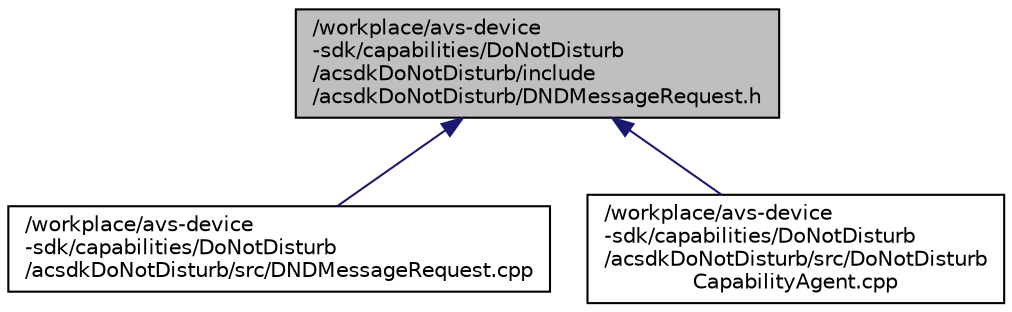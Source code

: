 digraph "/workplace/avs-device-sdk/capabilities/DoNotDisturb/acsdkDoNotDisturb/include/acsdkDoNotDisturb/DNDMessageRequest.h"
{
 // LATEX_PDF_SIZE
  edge [fontname="Helvetica",fontsize="10",labelfontname="Helvetica",labelfontsize="10"];
  node [fontname="Helvetica",fontsize="10",shape=record];
  Node1 [label="/workplace/avs-device\l-sdk/capabilities/DoNotDisturb\l/acsdkDoNotDisturb/include\l/acsdkDoNotDisturb/DNDMessageRequest.h",height=0.2,width=0.4,color="black", fillcolor="grey75", style="filled", fontcolor="black",tooltip=" "];
  Node1 -> Node2 [dir="back",color="midnightblue",fontsize="10",style="solid",fontname="Helvetica"];
  Node2 [label="/workplace/avs-device\l-sdk/capabilities/DoNotDisturb\l/acsdkDoNotDisturb/src/DNDMessageRequest.cpp",height=0.2,width=0.4,color="black", fillcolor="white", style="filled",URL="$_d_n_d_message_request_8cpp.html",tooltip=" "];
  Node1 -> Node3 [dir="back",color="midnightblue",fontsize="10",style="solid",fontname="Helvetica"];
  Node3 [label="/workplace/avs-device\l-sdk/capabilities/DoNotDisturb\l/acsdkDoNotDisturb/src/DoNotDisturb\lCapabilityAgent.cpp",height=0.2,width=0.4,color="black", fillcolor="white", style="filled",URL="$_do_not_disturb_capability_agent_8cpp.html",tooltip=" "];
}
